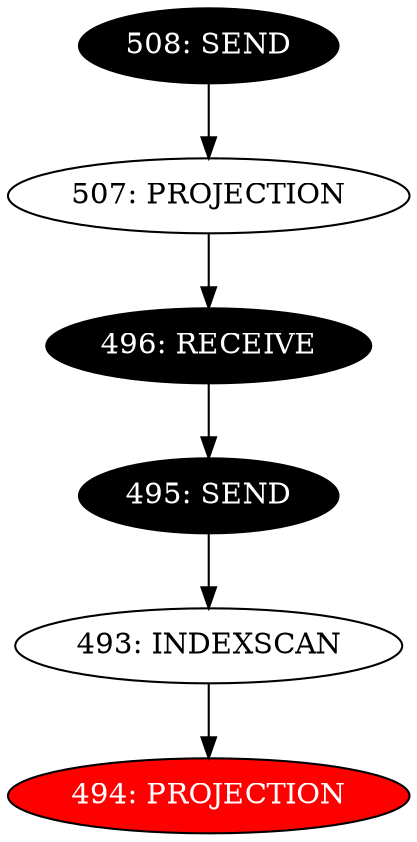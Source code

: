 digraph name {
493 [label="493: INDEXSCAN" ];
493 -> 494;
494 [label="494: PROJECTION" fontcolor="white" style="filled" fillcolor="red"];
495 [label="495: SEND" fontcolor="white" style="filled" fillcolor="black"];
495 -> 493;
496 [label="496: RECEIVE" fontcolor="white" style="filled" fillcolor="black"];
496 -> 495;
507 [label="507: PROJECTION" ];
507 -> 496;
508 [label="508: SEND" fontcolor="white" style="filled" fillcolor="black"];
508 -> 507;

}


